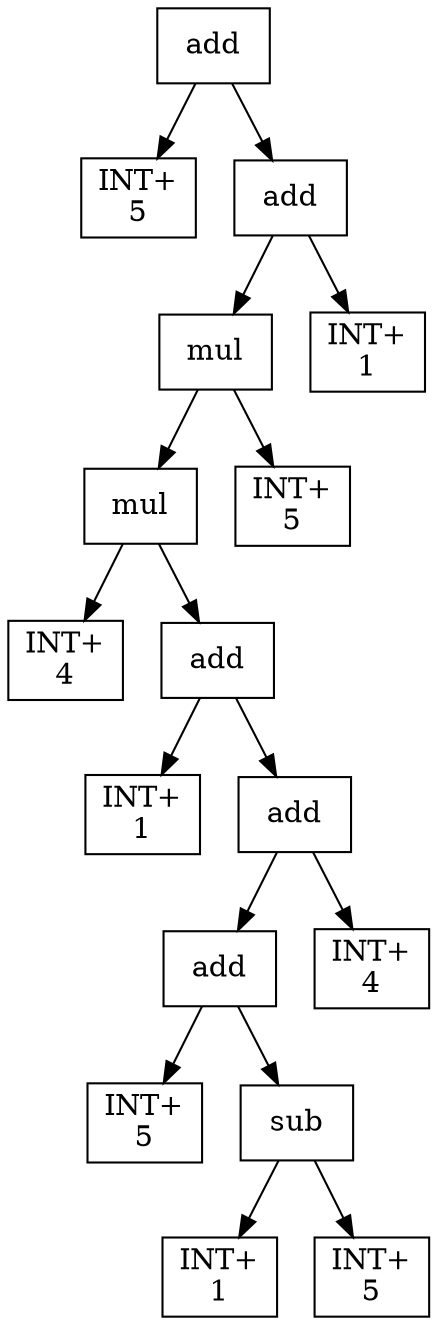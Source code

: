 digraph expr {
  node [shape=box];
  n1 [label="add"];
  n2 [label="INT+\n5"];
  n3 [label="add"];
  n4 [label="mul"];
  n5 [label="mul"];
  n6 [label="INT+\n4"];
  n7 [label="add"];
  n8 [label="INT+\n1"];
  n9 [label="add"];
  n10 [label="add"];
  n11 [label="INT+\n5"];
  n12 [label="sub"];
  n13 [label="INT+\n1"];
  n14 [label="INT+\n5"];
  n12 -> n13;
  n12 -> n14;
  n10 -> n11;
  n10 -> n12;
  n15 [label="INT+\n4"];
  n9 -> n10;
  n9 -> n15;
  n7 -> n8;
  n7 -> n9;
  n5 -> n6;
  n5 -> n7;
  n16 [label="INT+\n5"];
  n4 -> n5;
  n4 -> n16;
  n17 [label="INT+\n1"];
  n3 -> n4;
  n3 -> n17;
  n1 -> n2;
  n1 -> n3;
}